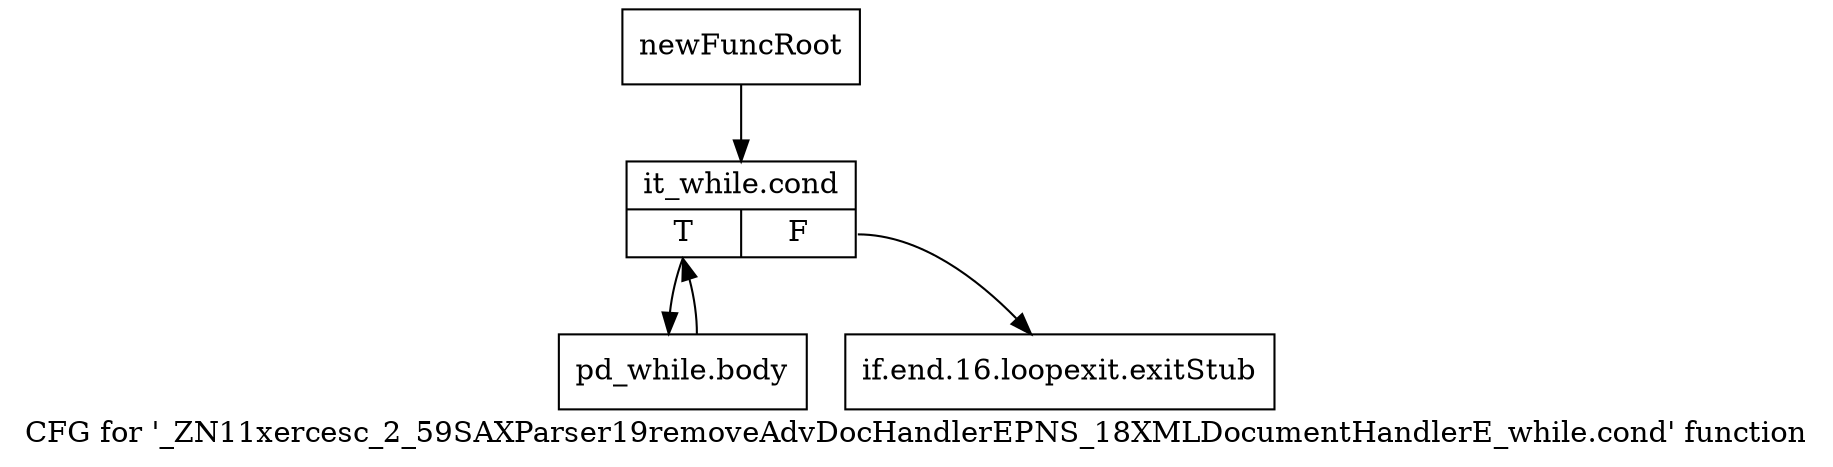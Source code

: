 digraph "CFG for '_ZN11xercesc_2_59SAXParser19removeAdvDocHandlerEPNS_18XMLDocumentHandlerE_while.cond' function" {
	label="CFG for '_ZN11xercesc_2_59SAXParser19removeAdvDocHandlerEPNS_18XMLDocumentHandlerE_while.cond' function";

	Node0x99aace0 [shape=record,label="{newFuncRoot}"];
	Node0x99aace0 -> Node0x99aad80;
	Node0x99aad30 [shape=record,label="{if.end.16.loopexit.exitStub}"];
	Node0x99aad80 [shape=record,label="{it_while.cond|{<s0>T|<s1>F}}"];
	Node0x99aad80:s0 -> Node0x99aadd0;
	Node0x99aad80:s1 -> Node0x99aad30;
	Node0x99aadd0 [shape=record,label="{pd_while.body}"];
	Node0x99aadd0 -> Node0x99aad80;
}
